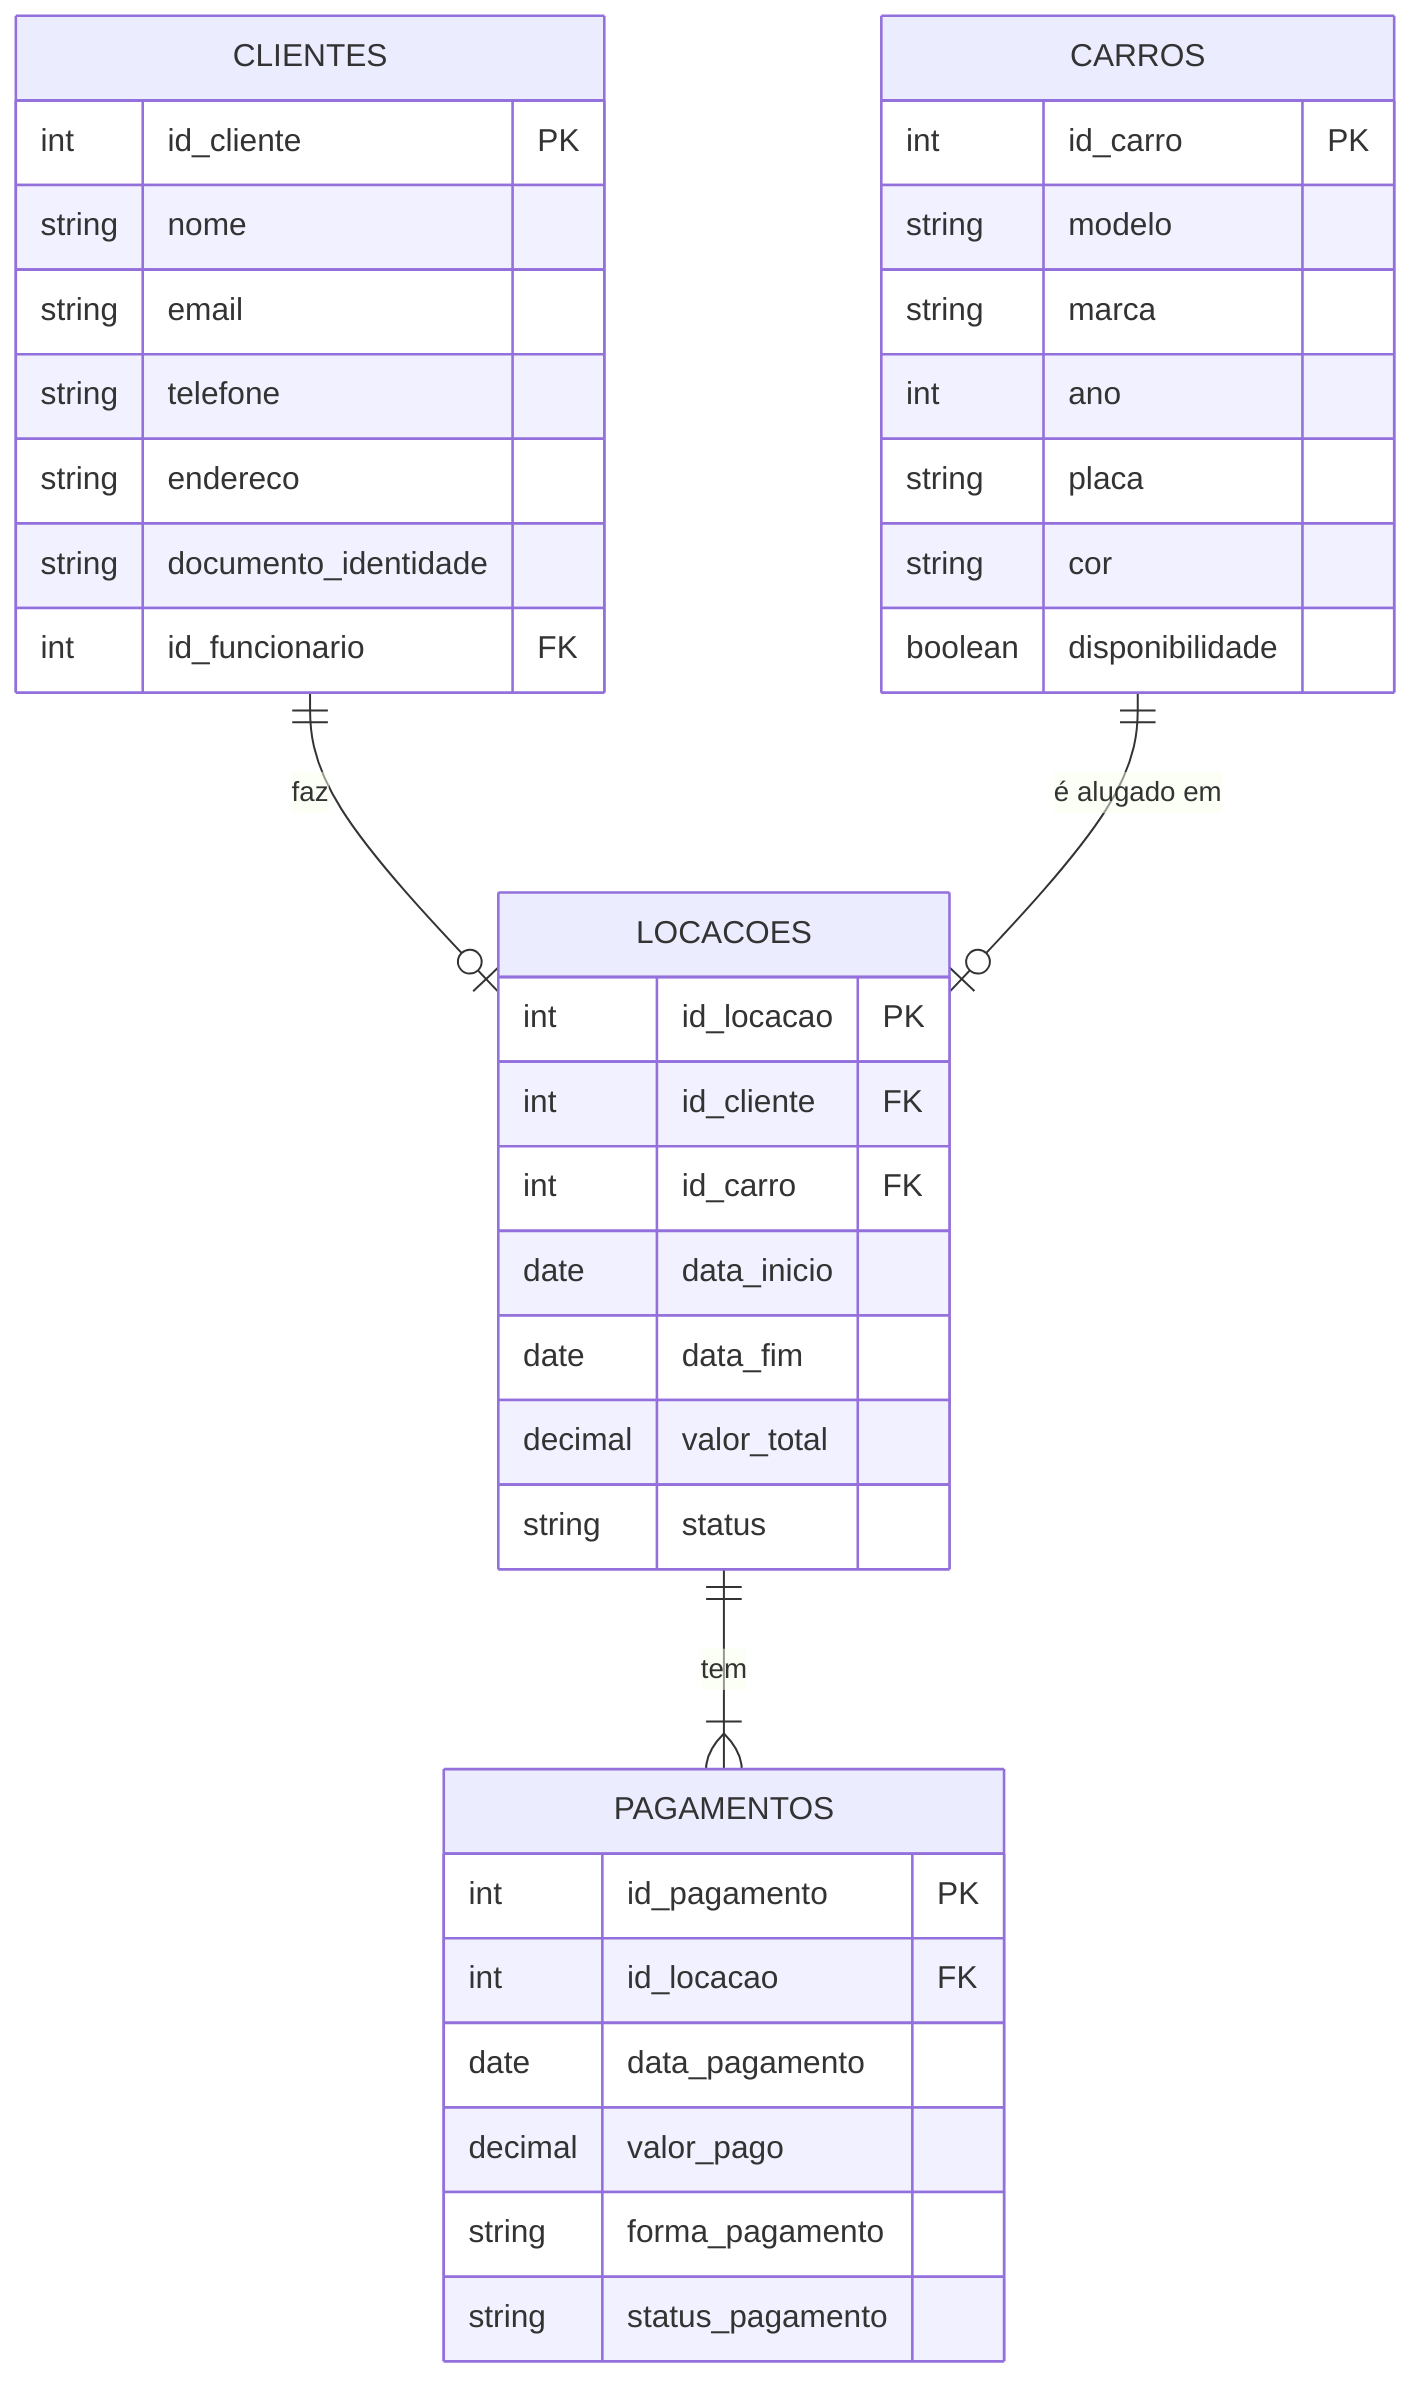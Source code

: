 erDiagram
    CLIENTES {
        int id_cliente PK
        string nome
        string email
        string telefone
        string endereco
        string documento_identidade
        int id_funcionario FK
    }

    CARROS {
        int id_carro PK
        string modelo
        string marca
        int ano
        string placa
        string cor
        boolean disponibilidade
    }

    LOCACOES {
        int id_locacao PK
        int id_cliente FK
        int id_carro FK
        date data_inicio
        date data_fim
        decimal valor_total
        string status
    }

    PAGAMENTOS {
        int id_pagamento PK
        int id_locacao FK
        date data_pagamento
        decimal valor_pago
        string forma_pagamento
        string status_pagamento
    }

    CLIENTES ||--o| LOCACOES: "faz"
    CARROS ||--o| LOCACOES: "é alugado em"
    LOCACOES ||--|{ PAGAMENTOS: "tem"